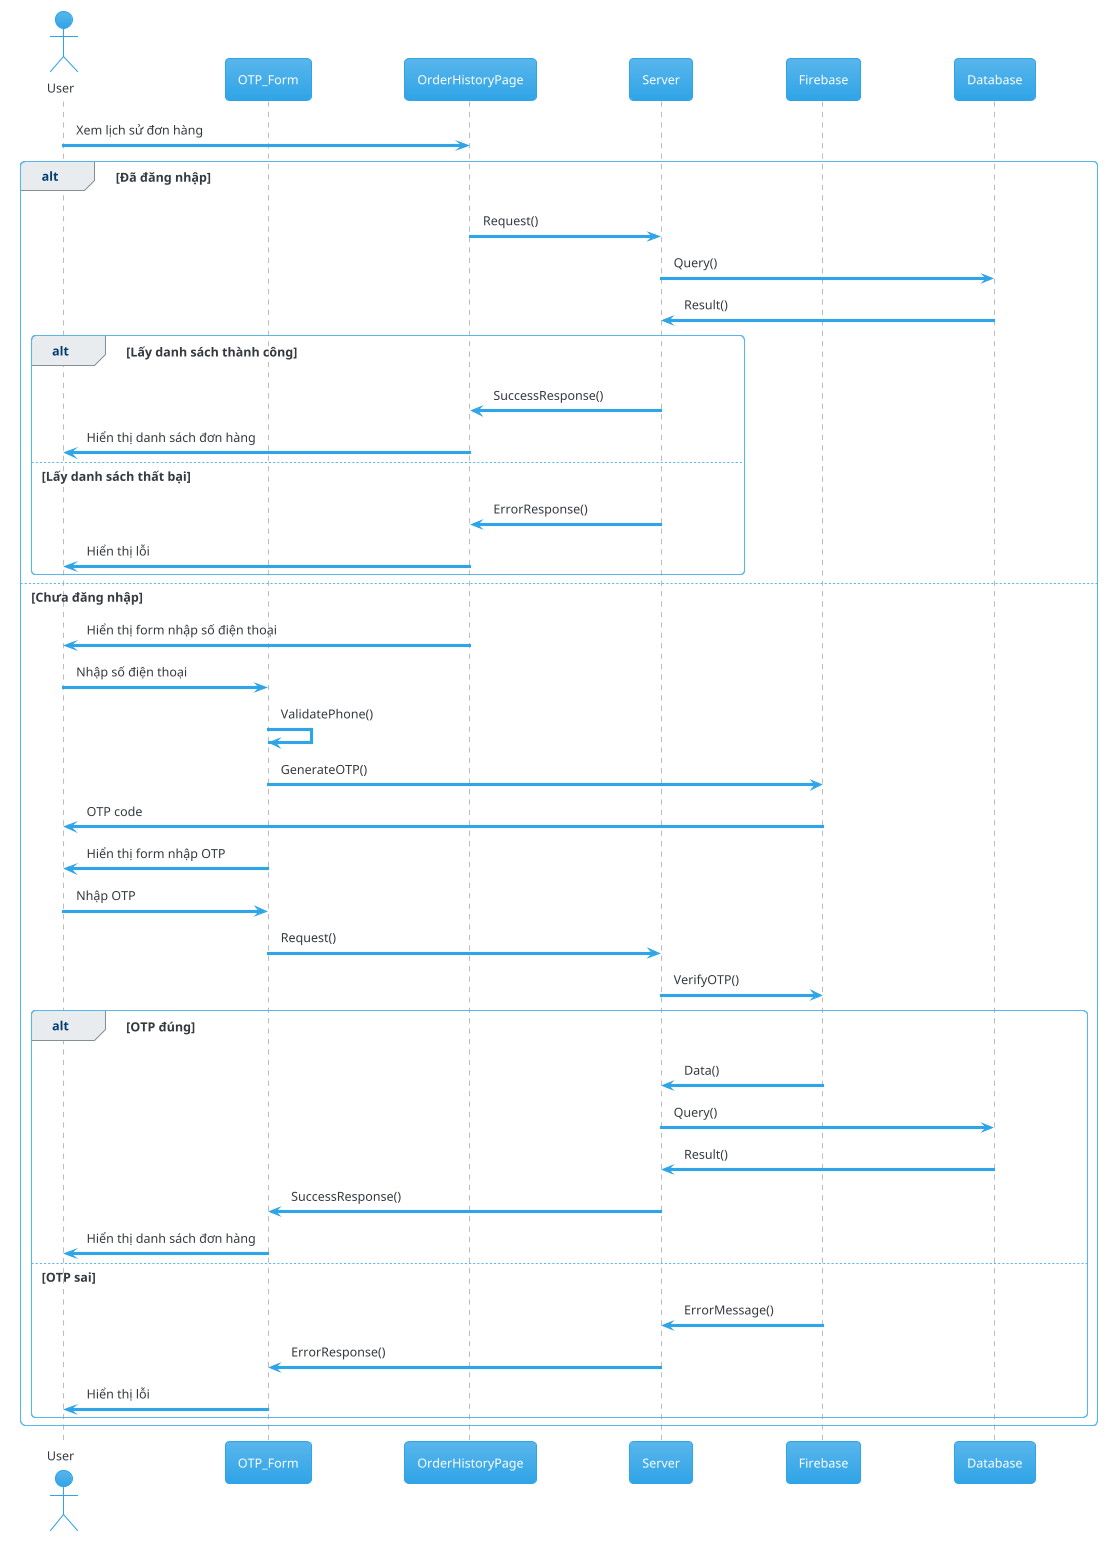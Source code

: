 @startuml order history
!theme cerulean

actor       User       as u
participant OTP_Form as otp
participant OrderHistoryPage as ohp
participant Server as s
participant Firebase as f
participant Database as d

u -> ohp: Xem lịch sử đơn hàng

alt Đã đăng nhập
  ohp -> s: Request()
  s -> d: Query()
  d -> s: Result()

  alt Lấy danh sách thành công
    s -> ohp: SuccessResponse()
    ohp -> u: Hiển thị danh sách đơn hàng
  else Lấy danh sách thất bại
    s -> ohp: ErrorResponse()
    ohp -> u: Hiển thị lỗi
  end
else Chưa đăng nhập
  ohp -> u: Hiển thị form nhập số điện thoại
  u -> otp: Nhập số điện thoại
  otp -> otp: ValidatePhone()
  otp -> f: GenerateOTP()
  f -> u: OTP code
  otp -> u: Hiển thị form nhập OTP
  u -> otp: Nhập OTP
  otp -> s: Request()
  s -> f: VerifyOTP()
  alt OTP đúng
    f -> s: Data()
    s -> d: Query()
    d -> s: Result()
    s -> otp: SuccessResponse()
    otp -> u: Hiển thị danh sách đơn hàng
  else OTP sai
    f -> s: ErrorMessage()
    s -> otp: ErrorResponse()
    otp -> u: Hiển thị lỗi
  end
end


@enduml